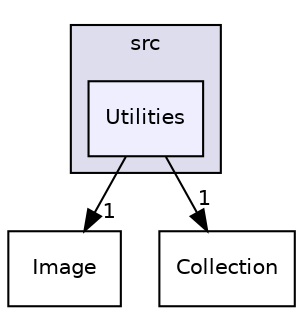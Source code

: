 digraph "src/Utilities" {
  compound=true
  node [ fontsize="10", fontname="Helvetica"];
  edge [ labelfontsize="10", labelfontname="Helvetica"];
  subgraph clusterdir_68267d1309a1af8e8297ef4c3efbcdba {
    graph [ bgcolor="#ddddee", pencolor="black", label="src" fontname="Helvetica", fontsize="10", URL="dir_68267d1309a1af8e8297ef4c3efbcdba.html"]
  dir_ff383ddf1aa4eab0c4ce7910366d05a5 [shape=box, label="Utilities", style="filled", fillcolor="#eeeeff", pencolor="black", URL="dir_ff383ddf1aa4eab0c4ce7910366d05a5.html"];
  }
  dir_fdbdd9841f9a730f284bb666ff3d8cfe [shape=box label="Image" URL="dir_fdbdd9841f9a730f284bb666ff3d8cfe.html"];
  dir_659a8b1a10b8174f9cdda162b3bf05fc [shape=box label="Collection" URL="dir_659a8b1a10b8174f9cdda162b3bf05fc.html"];
  dir_ff383ddf1aa4eab0c4ce7910366d05a5->dir_fdbdd9841f9a730f284bb666ff3d8cfe [headlabel="1", labeldistance=1.5 headhref="dir_000006_000004.html"];
  dir_ff383ddf1aa4eab0c4ce7910366d05a5->dir_659a8b1a10b8174f9cdda162b3bf05fc [headlabel="1", labeldistance=1.5 headhref="dir_000006_000001.html"];
}
